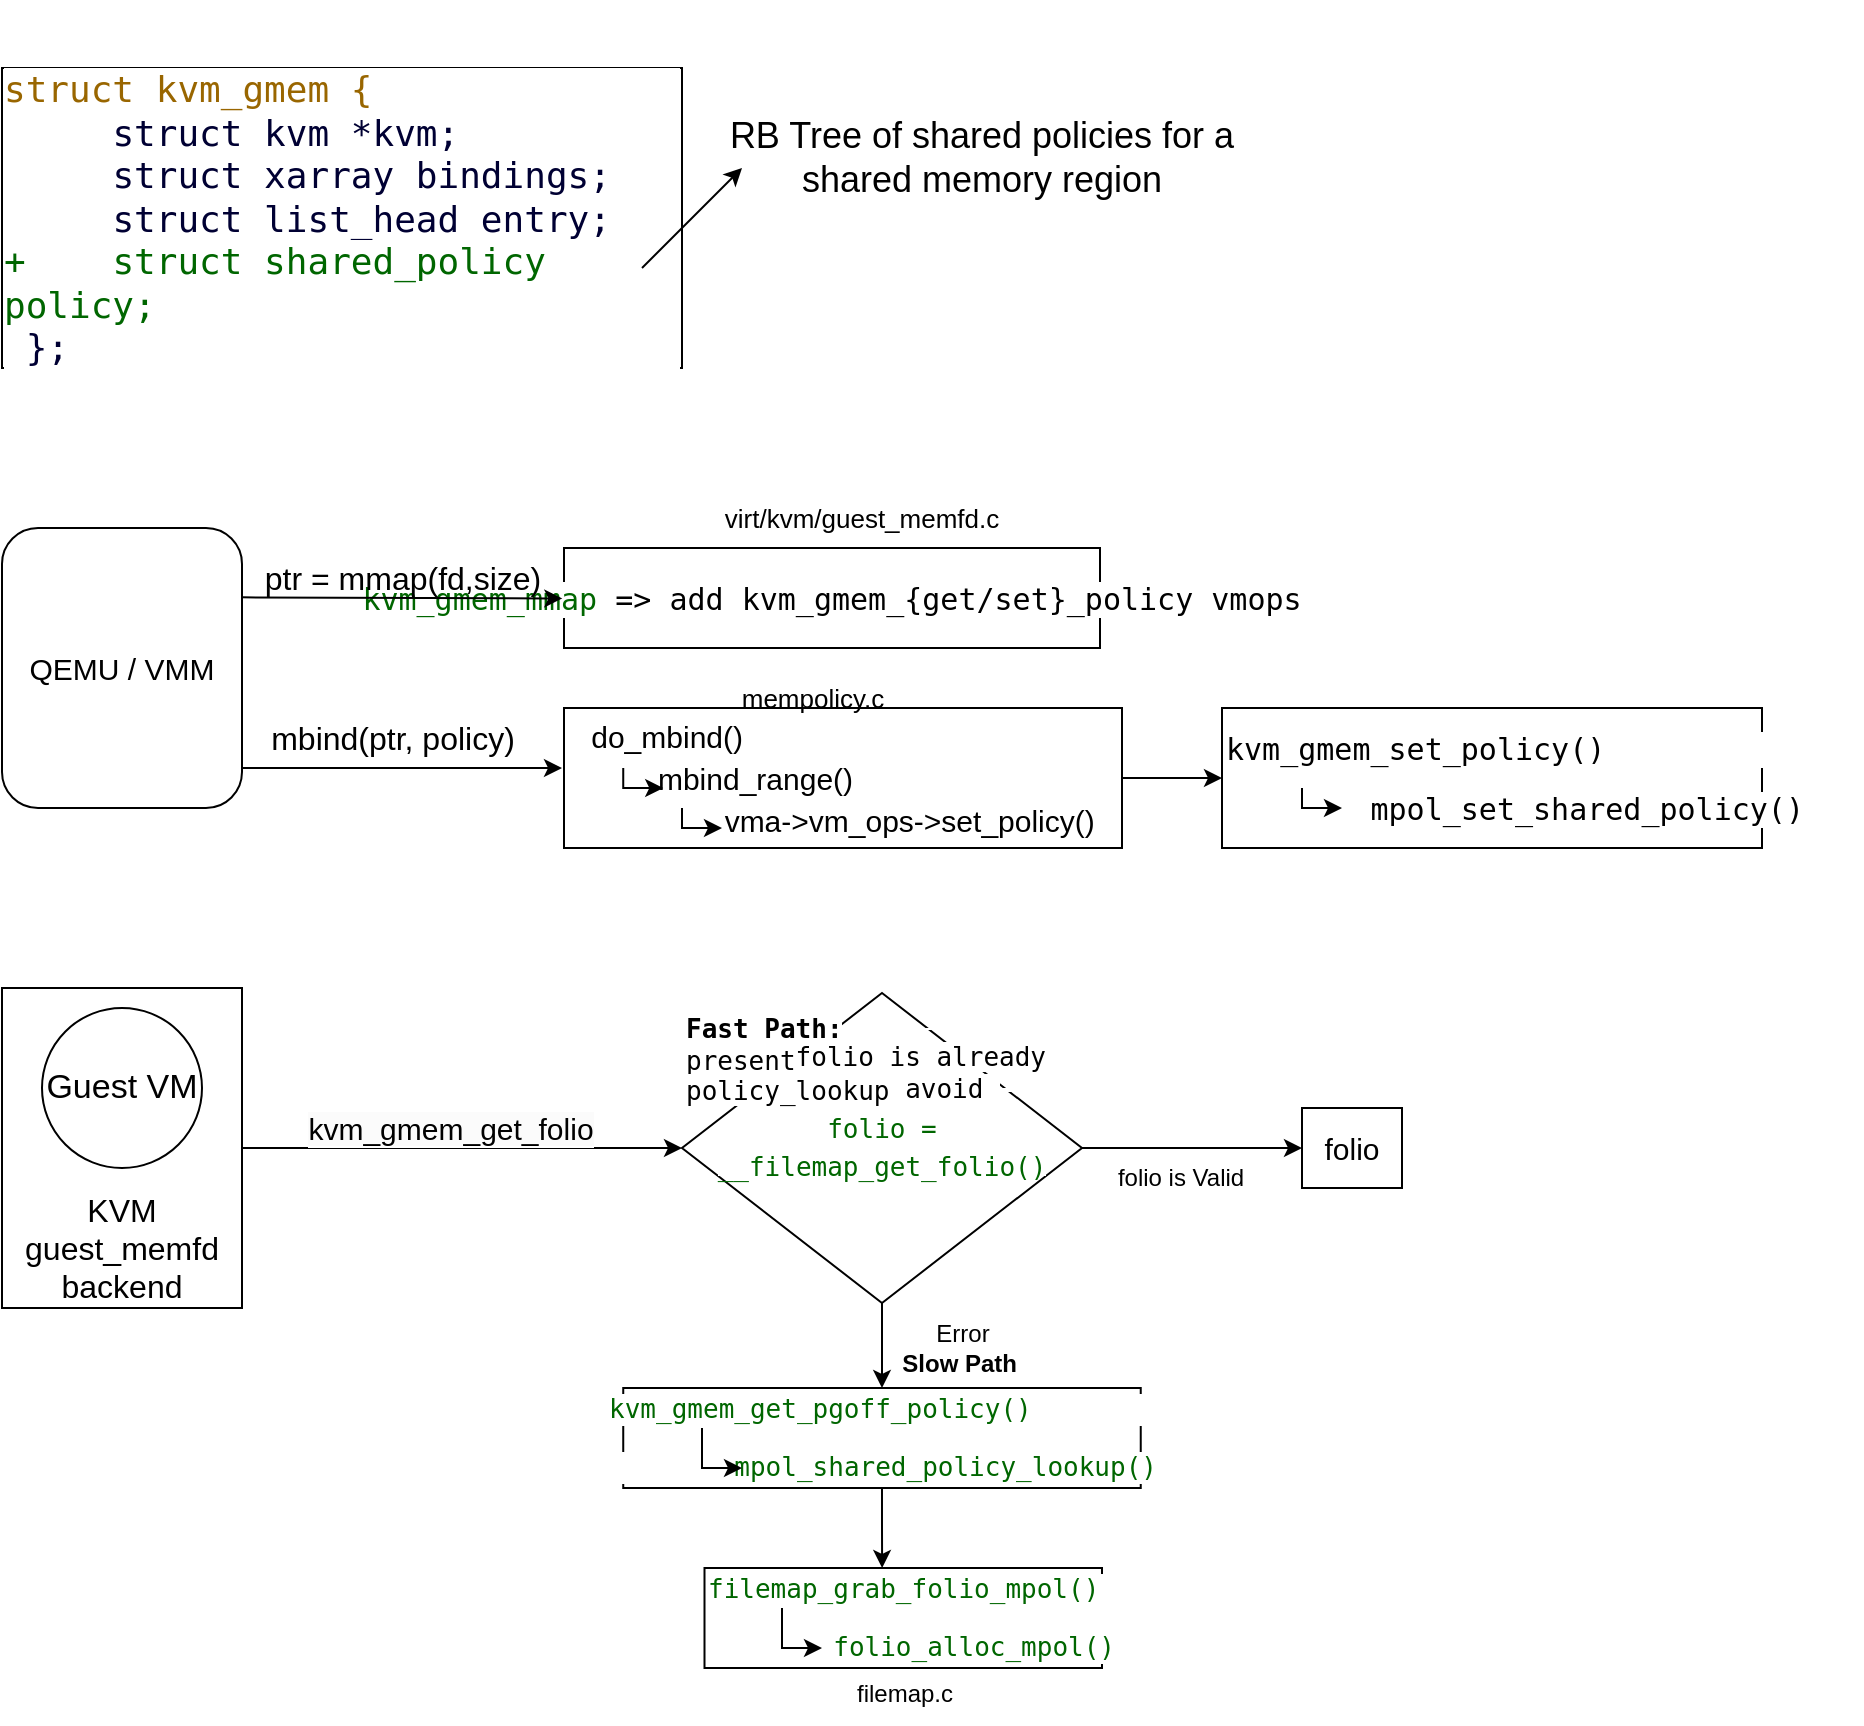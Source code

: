 <mxfile version="26.0.14">
  <diagram name="Page-1" id="YTOYD6xk-Iv7BIRtYZS9">
    <mxGraphModel dx="2085" dy="735" grid="1" gridSize="10" guides="1" tooltips="1" connect="1" arrows="1" fold="1" page="1" pageScale="1" pageWidth="850" pageHeight="1100" math="0" shadow="0">
      <root>
        <mxCell id="0" />
        <mxCell id="1" parent="0" />
        <mxCell id="jP6HFseHg9xciIpf63iP-39" value="&lt;div&gt;&lt;br&gt;&lt;/div&gt;&lt;div&gt;&lt;br&gt;&lt;/div&gt;&lt;div&gt;&lt;br&gt;&lt;/div&gt;&lt;div&gt;&lt;br&gt;&lt;/div&gt;&lt;div&gt;&lt;br&gt;&lt;/div&gt;&lt;div&gt;&lt;br&gt;&lt;/div&gt;&lt;div&gt;&lt;br&gt;&lt;/div&gt;&lt;div&gt;&lt;span style=&quot;font-size: 16px; background-color: transparent; color: light-dark(rgb(0, 0, 0), rgb(255, 255, 255));&quot;&gt;KVM guest_memfd backend&lt;/span&gt;&lt;/div&gt;" style="rounded=0;whiteSpace=wrap;html=1;" vertex="1" parent="1">
          <mxGeometry x="-80" y="550" width="120" height="160" as="geometry" />
        </mxCell>
        <mxCell id="jP6HFseHg9xciIpf63iP-1" value="&lt;font style=&quot;font-size: 18px;&quot;&gt;&lt;br&gt;&lt;/font&gt;&lt;pre style=&quot;font-family: monospace; background: rgb(255, 255, 255); color: rgb(0, 0, 51); white-space: pre-wrap; font-style: normal; font-variant-ligatures: normal; font-variant-caps: normal; font-weight: 400; letter-spacing: normal; orphans: 2; text-align: start; text-indent: 0px; text-transform: none; widows: 2; word-spacing: 0px; -webkit-text-stroke-width: 0px; text-decoration-thickness: initial; text-decoration-style: initial; text-decoration-color: initial;&quot;&gt;&lt;font style=&quot;font-size: 18px;&quot;&gt;&lt;span style=&quot;font-family: monospace; background: rgb(255, 255, 255); color: rgb(153, 102, 0);&quot; class=&quot;hunk&quot;&gt;struct kvm_gmem {&lt;br&gt;&lt;/span&gt; &lt;span style=&quot;white-space: pre;&quot;&gt;&amp;nbsp;&amp;nbsp;&amp;nbsp;&amp;nbsp;&lt;/span&gt;struct kvm *kvm;&lt;br&gt; &lt;span style=&quot;white-space: pre;&quot;&gt;&amp;nbsp;&amp;nbsp;&amp;nbsp;&amp;nbsp;&lt;/span&gt;struct xarray bindings;&lt;br&gt; &lt;span style=&quot;white-space: pre;&quot;&gt;&amp;nbsp;&amp;nbsp;&amp;nbsp;&amp;nbsp;&lt;/span&gt;struct list_head entry;&lt;br&gt;&lt;span style=&quot;font-family: monospace; background: rgb(255, 255, 255); color: rgb(0, 102, 0);&quot; class=&quot;add&quot;&gt;+&lt;span style=&quot;white-space: pre;&quot;&gt;&amp;nbsp;&amp;nbsp;&amp;nbsp;&amp;nbsp;&lt;/span&gt;struct shared_policy policy;&lt;br&gt;&lt;/span&gt; };&lt;/font&gt;&lt;/pre&gt;&lt;font style=&quot;font-size: 18px;&quot;&gt;&lt;br&gt;&lt;/font&gt;" style="rounded=0;whiteSpace=wrap;html=1;" vertex="1" parent="1">
          <mxGeometry x="-80" y="90" width="340" height="150" as="geometry" />
        </mxCell>
        <mxCell id="jP6HFseHg9xciIpf63iP-2" value="" style="endArrow=classic;html=1;rounded=0;" edge="1" parent="1">
          <mxGeometry width="50" height="50" relative="1" as="geometry">
            <mxPoint x="240" y="190" as="sourcePoint" />
            <mxPoint x="290" y="140" as="targetPoint" />
          </mxGeometry>
        </mxCell>
        <mxCell id="jP6HFseHg9xciIpf63iP-3" value="&lt;font style=&quot;font-size: 18px;&quot;&gt;RB Tree of shared policies for a shared memory region&lt;/font&gt;" style="text;html=1;align=center;verticalAlign=middle;whiteSpace=wrap;rounded=0;" vertex="1" parent="1">
          <mxGeometry x="260" y="120" width="300" height="30" as="geometry" />
        </mxCell>
        <mxCell id="jP6HFseHg9xciIpf63iP-6" value="&lt;font style=&quot;font-size: 15px;&quot;&gt;QEMU / VMM&lt;/font&gt;" style="rounded=1;whiteSpace=wrap;html=1;" vertex="1" parent="1">
          <mxGeometry x="-80" y="320" width="120" height="140" as="geometry" />
        </mxCell>
        <mxCell id="jP6HFseHg9xciIpf63iP-11" value="&lt;font style=&quot;font-size: 16px;&quot;&gt;mbind(ptr, policy)&lt;/font&gt;" style="text;html=1;align=center;verticalAlign=middle;resizable=0;points=[];autosize=1;strokeColor=none;fillColor=none;" vertex="1" parent="1">
          <mxGeometry x="40" y="410" width="150" height="30" as="geometry" />
        </mxCell>
        <mxCell id="jP6HFseHg9xciIpf63iP-13" value="" style="endArrow=classic;html=1;rounded=0;" edge="1" parent="1">
          <mxGeometry width="50" height="50" relative="1" as="geometry">
            <mxPoint x="40" y="440" as="sourcePoint" />
            <mxPoint x="200" y="440" as="targetPoint" />
          </mxGeometry>
        </mxCell>
        <mxCell id="jP6HFseHg9xciIpf63iP-14" value="&lt;pre style=&quot;background: rgb(255, 255, 255); text-wrap-mode: wrap; text-align: start;&quot;&gt;&lt;font style=&quot;font-size: 15px;&quot;&gt;&lt;span style=&quot;color: rgb(0, 102, 0); background-image: initial; background-position: initial; background-size: initial; background-repeat: initial; background-attachment: initial; background-origin: initial; background-clip: initial;&quot; class=&quot;add&quot;&gt;kvm_gmem_mmap&lt;/span&gt;&lt;span style=&quot;background-image: initial; background-position: initial; background-size: initial; background-repeat: initial; background-attachment: initial; background-origin: initial; background-clip: initial; color: rgb(0, 102, 0);&quot; class=&quot;add&quot;&gt;&lt;font style=&quot;color: rgb(0, 0, 0);&quot;&gt; =&amp;gt; add k&lt;/font&gt;&lt;/span&gt;vm_gmem_{get/set}_policy vmops&lt;/font&gt;&lt;/pre&gt;" style="rounded=0;whiteSpace=wrap;html=1;" vertex="1" parent="1">
          <mxGeometry x="201" y="330" width="268" height="50" as="geometry" />
        </mxCell>
        <mxCell id="jP6HFseHg9xciIpf63iP-8" value="&lt;font style=&quot;font-size: 16px;&quot;&gt;ptr = mmap(fd,size)&lt;/font&gt;" style="text;html=1;align=center;verticalAlign=middle;resizable=0;points=[];autosize=1;strokeColor=none;fillColor=none;" vertex="1" parent="1">
          <mxGeometry x="40" y="330" width="160" height="30" as="geometry" />
        </mxCell>
        <mxCell id="jP6HFseHg9xciIpf63iP-17" value="" style="endArrow=classic;html=1;rounded=0;entryX=1.001;entryY=0.841;entryDx=0;entryDy=0;entryPerimeter=0;" edge="1" parent="1" target="jP6HFseHg9xciIpf63iP-8">
          <mxGeometry width="50" height="50" relative="1" as="geometry">
            <mxPoint x="40" y="354.68" as="sourcePoint" />
            <mxPoint x="220" y="355" as="targetPoint" />
          </mxGeometry>
        </mxCell>
        <mxCell id="jP6HFseHg9xciIpf63iP-34" style="edgeStyle=orthogonalEdgeStyle;rounded=0;orthogonalLoop=1;jettySize=auto;html=1;exitX=1;exitY=0.5;exitDx=0;exitDy=0;entryX=0;entryY=0.5;entryDx=0;entryDy=0;" edge="1" parent="1" source="jP6HFseHg9xciIpf63iP-18" target="jP6HFseHg9xciIpf63iP-27">
          <mxGeometry relative="1" as="geometry" />
        </mxCell>
        <mxCell id="jP6HFseHg9xciIpf63iP-18" value="&lt;div style=&quot;line-height: 140%;&quot;&gt;&lt;div style=&quot;text-align: left;&quot;&gt;&lt;span style=&quot;background-color: transparent; color: light-dark(rgb(0, 0, 0), rgb(255, 255, 255));&quot;&gt;&lt;font style=&quot;font-size: 15px; line-height: 140%;&quot;&gt;do_mbind()&lt;/font&gt;&lt;/span&gt;&lt;/div&gt;&lt;div style=&quot;text-align: left;&quot;&gt;&lt;span style=&quot;background-color: transparent; color: light-dark(rgb(0, 0, 0), rgb(255, 255, 255)); text-align: center;&quot;&gt;&lt;font style=&quot;font-size: 15px; line-height: 140%;&quot;&gt;&lt;span style=&quot;white-space: pre;&quot;&gt;&#x9;&lt;/span&gt;mbind_range()&lt;/font&gt;&lt;/span&gt;&lt;/div&gt;&lt;div style=&quot;text-align: left;&quot;&gt;&lt;span style=&quot;background-color: transparent; color: light-dark(rgb(0, 0, 0), rgb(255, 255, 255)); text-align: center;&quot;&gt;&lt;font style=&quot;font-size: 15px; line-height: 140%;&quot;&gt;&lt;span style=&quot;white-space: pre;&quot;&gt;&#x9;&lt;/span&gt;&lt;span style=&quot;white-space: pre;&quot;&gt;&#x9;&lt;/span&gt;vma-&amp;gt;vm_ops-&amp;gt;set_policy()&lt;/font&gt;&lt;/span&gt;&lt;/div&gt;&lt;/div&gt;" style="rounded=0;whiteSpace=wrap;html=1;" vertex="1" parent="1">
          <mxGeometry x="201" y="410" width="279" height="70" as="geometry" />
        </mxCell>
        <mxCell id="jP6HFseHg9xciIpf63iP-20" value="virt/kvm/guest_memfd.c" style="text;html=1;align=center;verticalAlign=middle;whiteSpace=wrap;rounded=0;fontSize=13;" vertex="1" parent="1">
          <mxGeometry x="320" y="300" width="60" height="30" as="geometry" />
        </mxCell>
        <mxCell id="jP6HFseHg9xciIpf63iP-21" value="mempolicy.c" style="text;html=1;align=center;verticalAlign=middle;resizable=0;points=[];autosize=1;strokeColor=none;fillColor=none;fontSize=13;" vertex="1" parent="1">
          <mxGeometry x="280" y="390" width="90" height="30" as="geometry" />
        </mxCell>
        <mxCell id="jP6HFseHg9xciIpf63iP-26" value="&lt;pre style=&quot;forced-color-adjust: none; color: rgb(0, 0, 0); font-size: 12px; font-style: normal; font-variant-ligatures: normal; font-variant-caps: normal; font-weight: 400; letter-spacing: normal; orphans: 2; text-indent: 0px; text-transform: none; widows: 2; word-spacing: 0px; -webkit-text-stroke-width: 0px; text-decoration-thickness: initial; text-decoration-style: initial; text-decoration-color: initial; background: light-dark(rgb(255, 255, 255), rgb(18, 18, 18)); text-wrap-mode: wrap; text-align: start;&quot;&gt;&lt;br&gt;&lt;/pre&gt;" style="text;whiteSpace=wrap;html=1;" vertex="1" parent="1">
          <mxGeometry x="610" y="410" width="240" height="70" as="geometry" />
        </mxCell>
        <mxCell id="jP6HFseHg9xciIpf63iP-27" value="&lt;div style=&quot;&quot;&gt;&lt;pre style=&quot;color: rgb(0, 0, 0); background: light-dark(rgb(255, 255, 255), rgb(18, 18, 18)); text-wrap-mode: wrap;&quot;&gt;&lt;font style=&quot;font-size: 15px;&quot;&gt;&lt;span class=&quot;add&quot; style=&quot;background-image: initial; background-position: initial; background-size: initial; background-repeat: initial; background-attachment: initial; background-origin: initial; background-clip: initial; color: rgb(0, 102, 0);&quot;&gt;&lt;font style=&quot;color: rgb(0, 0, 0);&quot;&gt;k&lt;/font&gt;&lt;/span&gt;vm_gmem_set_policy()&lt;/font&gt;&lt;/pre&gt;&lt;pre style=&quot;color: rgb(0, 0, 0); background: light-dark(rgb(255, 255, 255), rgb(18, 18, 18)); text-wrap-mode: wrap;&quot;&gt;&lt;font style=&quot;font-size: 15px;&quot;&gt;&lt;span style=&quot;white-space: pre;&quot;&gt;&#x9;&lt;/span&gt;mpol_set_shared_policy() &lt;/font&gt;&lt;/pre&gt;&lt;/div&gt;" style="rounded=0;whiteSpace=wrap;html=1;align=left;" vertex="1" parent="1">
          <mxGeometry x="530" y="410" width="270" height="70" as="geometry" />
        </mxCell>
        <mxCell id="jP6HFseHg9xciIpf63iP-41" value="&lt;font style=&quot;font-size: 17px;&quot;&gt;Guest VM&lt;/font&gt;" style="ellipse;whiteSpace=wrap;html=1;aspect=fixed;" vertex="1" parent="1">
          <mxGeometry x="-60" y="560" width="80" height="80" as="geometry" />
        </mxCell>
        <mxCell id="jP6HFseHg9xciIpf63iP-47" value="" style="edgeStyle=orthogonalEdgeStyle;rounded=0;orthogonalLoop=1;jettySize=auto;html=1;exitX=1;exitY=0.5;exitDx=0;exitDy=0;" edge="1" parent="1" source="jP6HFseHg9xciIpf63iP-39" target="jP6HFseHg9xciIpf63iP-46">
          <mxGeometry relative="1" as="geometry">
            <mxPoint x="230" y="675" as="sourcePoint" />
          </mxGeometry>
        </mxCell>
        <mxCell id="jP6HFseHg9xciIpf63iP-49" value="&lt;span style=&quot;font-size: 15px; background-color: rgb(251, 251, 251);&quot;&gt;kvm_gmem_get_folio&lt;/span&gt;" style="edgeLabel;html=1;align=center;verticalAlign=middle;resizable=0;points=[];" vertex="1" connectable="0" parent="jP6HFseHg9xciIpf63iP-47">
          <mxGeometry x="-0.502" y="3" relative="1" as="geometry">
            <mxPoint x="49" y="-7" as="offset" />
          </mxGeometry>
        </mxCell>
        <mxCell id="jP6HFseHg9xciIpf63iP-50" style="edgeStyle=orthogonalEdgeStyle;rounded=0;orthogonalLoop=1;jettySize=auto;html=1;exitX=1;exitY=0.5;exitDx=0;exitDy=0;" edge="1" parent="1" source="jP6HFseHg9xciIpf63iP-46" target="jP6HFseHg9xciIpf63iP-51">
          <mxGeometry relative="1" as="geometry">
            <mxPoint x="560" y="629.69" as="targetPoint" />
          </mxGeometry>
        </mxCell>
        <mxCell id="jP6HFseHg9xciIpf63iP-62" style="edgeStyle=orthogonalEdgeStyle;rounded=0;orthogonalLoop=1;jettySize=auto;html=1;exitX=0.5;exitY=1;exitDx=0;exitDy=0;entryX=0.5;entryY=0;entryDx=0;entryDy=0;" edge="1" parent="1" source="jP6HFseHg9xciIpf63iP-46" target="jP6HFseHg9xciIpf63iP-58">
          <mxGeometry relative="1" as="geometry" />
        </mxCell>
        <mxCell id="jP6HFseHg9xciIpf63iP-46" value="&lt;div style=&quot;line-height: 50%;&quot;&gt;&lt;pre style=&quot;font-size: 13px; background: rgb(255, 255, 255); color: rgb(0, 0, 51); text-wrap-mode: wrap; line-height: 50%;&quot;&gt;&lt;span style=&quot;background-image: initial; background-position: initial; background-size: initial; background-repeat: initial; background-attachment: initial; background-origin: initial; background-clip: initial; color: rgb(0, 102, 0);&quot; class=&quot;add&quot;&gt;folio =&lt;/span&gt;&lt;/pre&gt;&lt;pre style=&quot;font-size: 13px; background: rgb(255, 255, 255); color: rgb(0, 0, 51); text-wrap-mode: wrap; line-height: 50%;&quot;&gt;&lt;span style=&quot;background-image: initial; background-position: initial; background-size: initial; background-repeat: initial; background-attachment: initial; background-origin: initial; background-clip: initial; color: rgb(0, 102, 0);&quot; class=&quot;add&quot;&gt;__filemap_get_folio()&lt;/span&gt;&lt;/pre&gt;&lt;/div&gt;" style="rhombus;whiteSpace=wrap;html=1;align=center;" vertex="1" parent="1">
          <mxGeometry x="260" y="552.5" width="200" height="155" as="geometry" />
        </mxCell>
        <mxCell id="jP6HFseHg9xciIpf63iP-51" value="&lt;font style=&quot;font-size: 15px;&quot;&gt;folio&lt;/font&gt;" style="rounded=0;whiteSpace=wrap;html=1;" vertex="1" parent="1">
          <mxGeometry x="570" y="610" width="50" height="40" as="geometry" />
        </mxCell>
        <mxCell id="jP6HFseHg9xciIpf63iP-53" value="&lt;div style=&quot;line-height: 10%;&quot;&gt;&lt;pre style=&quot;font-size: 13px; font-family: monospace; background: rgb(255, 255, 255); white-space: pre-wrap; font-style: normal; font-variant-ligatures: normal; font-variant-caps: normal; letter-spacing: normal; orphans: 2; text-align: start; text-indent: 0px; text-transform: none; widows: 2; word-spacing: 0px; -webkit-text-stroke-width: 0px; text-decoration-thickness: initial; text-decoration-style: initial; text-decoration-color: initial; line-height: 10%;&quot;&gt;&lt;span class=&quot;add&quot; style=&quot;font-size: 13px; font-family: monospace; background: rgb(255, 255, 255);&quot;&gt;&lt;font style=&quot;color: rgb(0, 0, 0);&quot;&gt;&lt;b&gt;Fast Path:&lt;/b&gt;&lt;/font&gt;&lt;/span&gt;&lt;/pre&gt;&lt;pre style=&quot;font-size: 13px; font-family: monospace; background: rgb(255, 255, 255); white-space: pre-wrap; font-style: normal; font-variant-ligatures: normal; font-variant-caps: normal; letter-spacing: normal; orphans: 2; text-align: start; text-indent: 0px; text-transform: none; widows: 2; word-spacing: 0px; -webkit-text-stroke-width: 0px; text-decoration-thickness: initial; text-decoration-style: initial; text-decoration-color: initial; line-height: 10%;&quot;&gt;&lt;span class=&quot;add&quot; style=&quot;font-size: 13px; font-family: monospace; background: rgb(255, 255, 255);&quot;&gt;&lt;font style=&quot;color: rgb(0, 0, 0);&quot;&gt;See if folio is already present&lt;/font&gt;&lt;/span&gt;&lt;/pre&gt;&lt;pre style=&quot;font-size: 13px; font-family: monospace; background: rgb(255, 255, 255); white-space: pre-wrap; font-style: normal; font-variant-ligatures: normal; font-variant-caps: normal; font-weight: 400; letter-spacing: normal; orphans: 2; text-align: start; text-indent: 0px; text-transform: none; widows: 2; word-spacing: 0px; -webkit-text-stroke-width: 0px; text-decoration-thickness: initial; text-decoration-style: initial; text-decoration-color: initial; line-height: 10%;&quot;&gt;&lt;span class=&quot;add&quot; style=&quot;font-size: 13px; font-family: monospace; background: rgb(255, 255, 255);&quot;&gt;&lt;font style=&quot;color: rgb(0, 0, 0);&quot;&gt;in mapping to avoid policy_lookup&lt;/font&gt;&lt;/span&gt;&lt;/pre&gt;&lt;/div&gt;" style="text;whiteSpace=wrap;html=1;" vertex="1" parent="1">
          <mxGeometry x="260" y="550" width="240" height="80" as="geometry" />
        </mxCell>
        <mxCell id="jP6HFseHg9xciIpf63iP-55" value="folio is Valid" style="text;html=1;align=center;verticalAlign=middle;resizable=0;points=[];autosize=1;strokeColor=none;fillColor=none;" vertex="1" parent="1">
          <mxGeometry x="464" y="630" width="90" height="30" as="geometry" />
        </mxCell>
        <mxCell id="jP6HFseHg9xciIpf63iP-57" value="Error&lt;div&gt;&lt;b&gt;Slow Path&amp;nbsp;&lt;/b&gt;&lt;/div&gt;" style="text;html=1;align=center;verticalAlign=middle;resizable=0;points=[];autosize=1;strokeColor=none;fillColor=none;" vertex="1" parent="1">
          <mxGeometry x="360" y="710" width="80" height="40" as="geometry" />
        </mxCell>
        <mxCell id="jP6HFseHg9xciIpf63iP-63" style="edgeStyle=orthogonalEdgeStyle;rounded=0;orthogonalLoop=1;jettySize=auto;html=1;exitX=0.5;exitY=1;exitDx=0;exitDy=0;" edge="1" parent="1" source="jP6HFseHg9xciIpf63iP-58">
          <mxGeometry relative="1" as="geometry">
            <mxPoint x="360.069" y="840" as="targetPoint" />
          </mxGeometry>
        </mxCell>
        <mxCell id="jP6HFseHg9xciIpf63iP-58" value="&lt;pre style=&quot;font-size: 13px; background: rgb(255, 255, 255); color: rgb(0, 0, 51); text-wrap-mode: wrap; text-align: start;&quot;&gt;&lt;span style=&quot;background-image: initial; background-position: initial; background-size: initial; background-repeat: initial; background-attachment: initial; background-origin: initial; background-clip: initial; color: rgb(0, 102, 0);&quot; class=&quot;add&quot;&gt;kvm_gmem_get_pgoff_policy()&lt;/span&gt;&lt;/pre&gt;&lt;pre style=&quot;font-size: 13px; background: rgb(255, 255, 255); color: rgb(0, 0, 51); text-wrap-mode: wrap; text-align: start;&quot;&gt;&lt;span style=&quot;background-image: initial; background-position: initial; background-size: initial; background-repeat: initial; background-attachment: initial; background-origin: initial; background-clip: initial; color: rgb(0, 102, 0);&quot; class=&quot;add&quot;&gt;&lt;span style=&quot;white-space: pre;&quot;&gt;&lt;span style=&quot;white-space: pre;&quot;&gt;&#x9;&lt;/span&gt;&lt;/span&gt;mpol_shared_policy_lookup()&lt;/span&gt;&lt;br&gt;&lt;/pre&gt;&lt;pre style=&quot;font-size: 13px; background: rgb(255, 255, 255); color: rgb(0, 0, 51); text-wrap-mode: wrap; text-align: start;&quot;&gt;&lt;/pre&gt;" style="rounded=0;whiteSpace=wrap;html=1;" vertex="1" parent="1">
          <mxGeometry x="230.62" y="750" width="258.75" height="50" as="geometry" />
        </mxCell>
        <mxCell id="jP6HFseHg9xciIpf63iP-65" value="&lt;pre style=&quot;font-size: 13px; background: rgb(255, 255, 255); color: rgb(0, 0, 51); text-wrap-mode: wrap;&quot;&gt;&lt;pre style=&quot;background: rgb(255, 255, 255); color: rgb(0, 0, 51); text-wrap-mode: wrap;&quot;&gt;&lt;span class=&quot;add&quot; style=&quot;background: rgb(255, 255, 255); color: rgb(0, 102, 0);&quot;&gt;filemap_grab_folio_mpol()&lt;/span&gt;&lt;/pre&gt;&lt;pre style=&quot;background: rgb(255, 255, 255); color: rgb(0, 0, 51); text-wrap-mode: wrap;&quot;&gt;&lt;span class=&quot;add&quot; style=&quot;background: rgb(255, 255, 255); color: rgb(0, 102, 0);&quot;&gt;&lt;span style=&quot;white-space: pre;&quot;&gt;&#x9;&lt;/span&gt;folio_alloc_mpol()&lt;br&gt;&lt;/span&gt;&lt;/pre&gt;&lt;/pre&gt;&lt;pre style=&quot;font-size: 13px; background: rgb(255, 255, 255); color: rgb(0, 0, 51); text-wrap-mode: wrap;&quot;&gt;&lt;/pre&gt;" style="rounded=0;whiteSpace=wrap;html=1;align=left;" vertex="1" parent="1">
          <mxGeometry x="271.25" y="840" width="198.75" height="50" as="geometry" />
        </mxCell>
        <mxCell id="jP6HFseHg9xciIpf63iP-68" value="" style="endArrow=classic;html=1;rounded=0;" edge="1" parent="1">
          <mxGeometry width="50" height="50" relative="1" as="geometry">
            <mxPoint x="270" y="770" as="sourcePoint" />
            <mxPoint x="290" y="790" as="targetPoint" />
            <Array as="points">
              <mxPoint x="270" y="790" />
            </Array>
          </mxGeometry>
        </mxCell>
        <mxCell id="jP6HFseHg9xciIpf63iP-69" value="" style="endArrow=classic;html=1;rounded=0;" edge="1" parent="1">
          <mxGeometry width="50" height="50" relative="1" as="geometry">
            <mxPoint x="310" y="860" as="sourcePoint" />
            <mxPoint x="330" y="880" as="targetPoint" />
            <Array as="points">
              <mxPoint x="310" y="880" />
            </Array>
          </mxGeometry>
        </mxCell>
        <mxCell id="jP6HFseHg9xciIpf63iP-70" value="" style="endArrow=classic;html=1;rounded=0;" edge="1" parent="1">
          <mxGeometry width="50" height="50" relative="1" as="geometry">
            <mxPoint x="230.62" y="440" as="sourcePoint" />
            <mxPoint x="250.62" y="450" as="targetPoint" />
            <Array as="points">
              <mxPoint x="230.62" y="450" />
            </Array>
          </mxGeometry>
        </mxCell>
        <mxCell id="jP6HFseHg9xciIpf63iP-71" value="" style="endArrow=classic;html=1;rounded=0;" edge="1" parent="1">
          <mxGeometry width="50" height="50" relative="1" as="geometry">
            <mxPoint x="260" y="460" as="sourcePoint" />
            <mxPoint x="280" y="470" as="targetPoint" />
            <Array as="points">
              <mxPoint x="260" y="470" />
            </Array>
          </mxGeometry>
        </mxCell>
        <mxCell id="jP6HFseHg9xciIpf63iP-75" value="" style="endArrow=classic;html=1;rounded=0;" edge="1" parent="1">
          <mxGeometry width="50" height="50" relative="1" as="geometry">
            <mxPoint x="570" y="450" as="sourcePoint" />
            <mxPoint x="590" y="460" as="targetPoint" />
            <Array as="points">
              <mxPoint x="570" y="460" />
            </Array>
          </mxGeometry>
        </mxCell>
        <mxCell id="jP6HFseHg9xciIpf63iP-77" value="filemap.c" style="text;html=1;align=center;verticalAlign=middle;resizable=0;points=[];autosize=1;strokeColor=none;fillColor=none;" vertex="1" parent="1">
          <mxGeometry x="335.63" y="888" width="70" height="30" as="geometry" />
        </mxCell>
      </root>
    </mxGraphModel>
  </diagram>
</mxfile>
